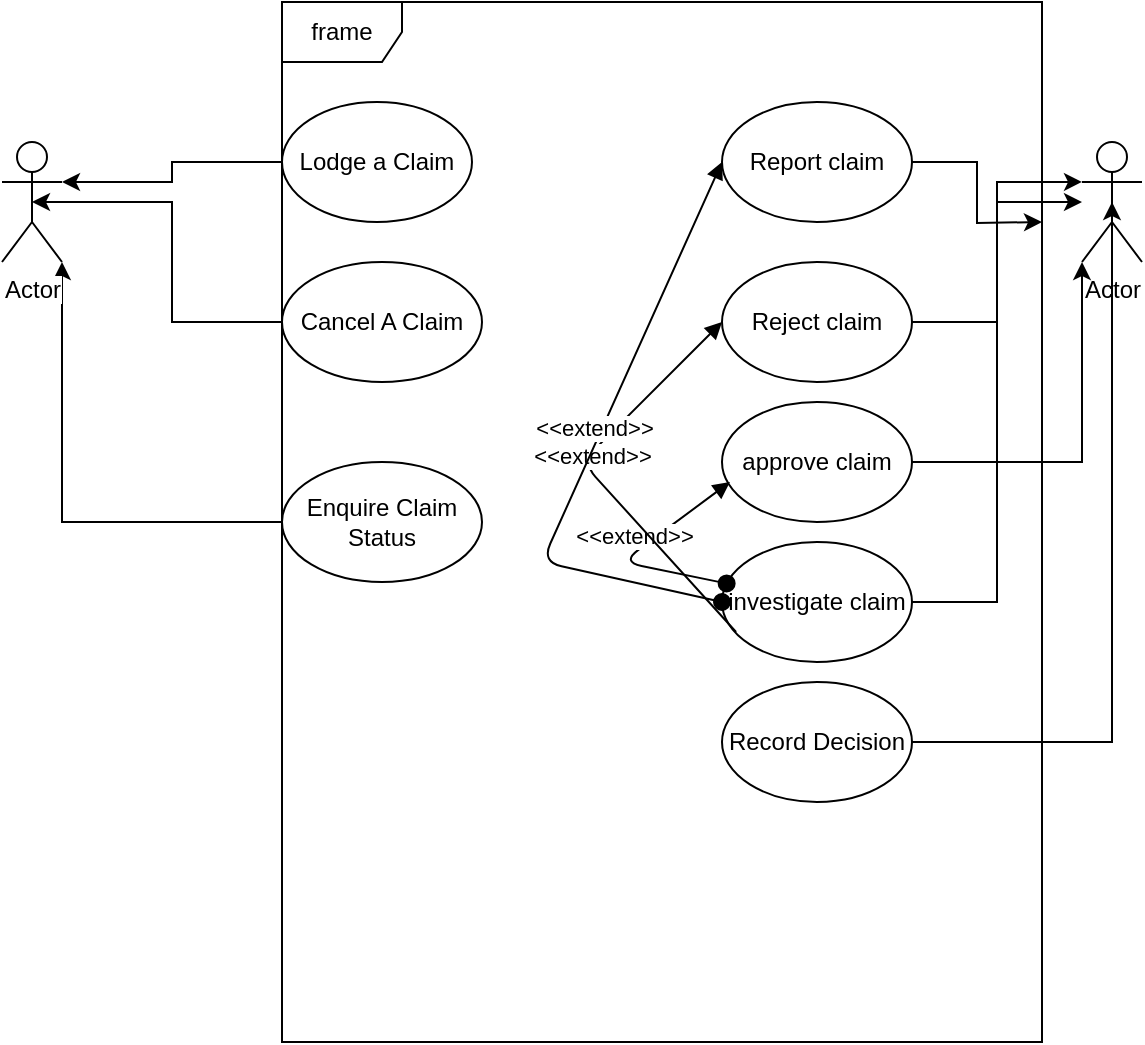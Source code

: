 <mxfile version="12.1.3" type="google" pages="1"><diagram id="anrkMuAMakqiNa4LU6b9" name="Page-1"><mxGraphModel dx="1408" dy="749" grid="1" gridSize="10" guides="1" tooltips="1" connect="1" arrows="1" fold="1" page="1" pageScale="1" pageWidth="850" pageHeight="1100" math="0" shadow="0"><root><mxCell id="0"/><mxCell id="1" parent="0"/><mxCell id="5qXI2f-2gnn4OQmH3bIN-24" style="edgeStyle=orthogonalEdgeStyle;rounded=0;orthogonalLoop=1;jettySize=auto;html=1;entryX=1;entryY=1;entryDx=0;entryDy=0;entryPerimeter=0;" edge="1" parent="1" source="5qXI2f-2gnn4OQmH3bIN-1" target="5qXI2f-2gnn4OQmH3bIN-2"><mxGeometry relative="1" as="geometry"/></mxCell><mxCell id="5qXI2f-2gnn4OQmH3bIN-1" value="frame" style="shape=umlFrame;whiteSpace=wrap;html=1;" vertex="1" parent="1"><mxGeometry x="230" y="120" width="380" height="520" as="geometry"/></mxCell><mxCell id="5qXI2f-2gnn4OQmH3bIN-2" value="Actor" style="shape=umlActor;verticalLabelPosition=bottom;labelBackgroundColor=#ffffff;verticalAlign=top;html=1;" vertex="1" parent="1"><mxGeometry x="90" y="190" width="30" height="60" as="geometry"/></mxCell><mxCell id="5qXI2f-2gnn4OQmH3bIN-3" value="Actor" style="shape=umlActor;verticalLabelPosition=bottom;labelBackgroundColor=#ffffff;verticalAlign=top;html=1;" vertex="1" parent="1"><mxGeometry x="630" y="190" width="30" height="60" as="geometry"/></mxCell><mxCell id="5qXI2f-2gnn4OQmH3bIN-22" style="edgeStyle=orthogonalEdgeStyle;rounded=0;orthogonalLoop=1;jettySize=auto;html=1;entryX=1;entryY=0.333;entryDx=0;entryDy=0;entryPerimeter=0;" edge="1" parent="1" source="5qXI2f-2gnn4OQmH3bIN-7" target="5qXI2f-2gnn4OQmH3bIN-2"><mxGeometry relative="1" as="geometry"/></mxCell><mxCell id="5qXI2f-2gnn4OQmH3bIN-7" value="Lodge a Claim" style="ellipse;whiteSpace=wrap;html=1;" vertex="1" parent="1"><mxGeometry x="230" y="170" width="95" height="60" as="geometry"/></mxCell><mxCell id="5qXI2f-2gnn4OQmH3bIN-23" style="edgeStyle=orthogonalEdgeStyle;rounded=0;orthogonalLoop=1;jettySize=auto;html=1;entryX=0.5;entryY=0.5;entryDx=0;entryDy=0;entryPerimeter=0;" edge="1" parent="1" source="5qXI2f-2gnn4OQmH3bIN-8" target="5qXI2f-2gnn4OQmH3bIN-2"><mxGeometry relative="1" as="geometry"/></mxCell><mxCell id="5qXI2f-2gnn4OQmH3bIN-8" value="Cancel A Claim" style="ellipse;whiteSpace=wrap;html=1;" vertex="1" parent="1"><mxGeometry x="230" y="250" width="100" height="60" as="geometry"/></mxCell><mxCell id="5qXI2f-2gnn4OQmH3bIN-9" value="Enquire Claim Status" style="ellipse;whiteSpace=wrap;html=1;" vertex="1" parent="1"><mxGeometry x="230" y="350" width="100" height="60" as="geometry"/></mxCell><mxCell id="5qXI2f-2gnn4OQmH3bIN-18" style="edgeStyle=orthogonalEdgeStyle;rounded=0;orthogonalLoop=1;jettySize=auto;html=1;" edge="1" parent="1" source="5qXI2f-2gnn4OQmH3bIN-10" target="5qXI2f-2gnn4OQmH3bIN-3"><mxGeometry relative="1" as="geometry"/></mxCell><mxCell id="5qXI2f-2gnn4OQmH3bIN-10" value="Reject claim" style="ellipse;whiteSpace=wrap;html=1;" vertex="1" parent="1"><mxGeometry x="450" y="250" width="95" height="60" as="geometry"/></mxCell><mxCell id="5qXI2f-2gnn4OQmH3bIN-20" style="edgeStyle=orthogonalEdgeStyle;rounded=0;orthogonalLoop=1;jettySize=auto;html=1;entryX=0;entryY=0.333;entryDx=0;entryDy=0;entryPerimeter=0;" edge="1" parent="1" source="5qXI2f-2gnn4OQmH3bIN-12" target="5qXI2f-2gnn4OQmH3bIN-3"><mxGeometry relative="1" as="geometry"/></mxCell><mxCell id="5qXI2f-2gnn4OQmH3bIN-12" value="investigate claim" style="ellipse;whiteSpace=wrap;html=1;" vertex="1" parent="1"><mxGeometry x="450" y="390" width="95" height="60" as="geometry"/></mxCell><mxCell id="5qXI2f-2gnn4OQmH3bIN-19" style="edgeStyle=orthogonalEdgeStyle;rounded=0;orthogonalLoop=1;jettySize=auto;html=1;entryX=0;entryY=1;entryDx=0;entryDy=0;entryPerimeter=0;" edge="1" parent="1" source="5qXI2f-2gnn4OQmH3bIN-13" target="5qXI2f-2gnn4OQmH3bIN-3"><mxGeometry relative="1" as="geometry"/></mxCell><mxCell id="5qXI2f-2gnn4OQmH3bIN-13" value="approve claim" style="ellipse;whiteSpace=wrap;html=1;" vertex="1" parent="1"><mxGeometry x="450" y="320" width="95" height="60" as="geometry"/></mxCell><mxCell id="5qXI2f-2gnn4OQmH3bIN-21" style="edgeStyle=orthogonalEdgeStyle;rounded=0;orthogonalLoop=1;jettySize=auto;html=1;entryX=0.5;entryY=0.5;entryDx=0;entryDy=0;entryPerimeter=0;" edge="1" parent="1" source="5qXI2f-2gnn4OQmH3bIN-14" target="5qXI2f-2gnn4OQmH3bIN-3"><mxGeometry relative="1" as="geometry"/></mxCell><mxCell id="5qXI2f-2gnn4OQmH3bIN-14" value="Record Decision" style="ellipse;whiteSpace=wrap;html=1;" vertex="1" parent="1"><mxGeometry x="450" y="460" width="95" height="60" as="geometry"/></mxCell><mxCell id="5qXI2f-2gnn4OQmH3bIN-16" style="edgeStyle=orthogonalEdgeStyle;rounded=0;orthogonalLoop=1;jettySize=auto;html=1;" edge="1" parent="1" source="5qXI2f-2gnn4OQmH3bIN-15"><mxGeometry relative="1" as="geometry"><mxPoint x="610" y="230" as="targetPoint"/></mxGeometry></mxCell><mxCell id="5qXI2f-2gnn4OQmH3bIN-15" value="Report claim" style="ellipse;whiteSpace=wrap;html=1;" vertex="1" parent="1"><mxGeometry x="450" y="170" width="95" height="60" as="geometry"/></mxCell><mxCell id="5qXI2f-2gnn4OQmH3bIN-25" value="&amp;lt;&amp;lt;extend&amp;gt;&amp;gt;" style="html=1;verticalAlign=bottom;startArrow=oval;startFill=1;endArrow=block;startSize=8;" edge="1" parent="1" source="5qXI2f-2gnn4OQmH3bIN-12"><mxGeometry width="60" relative="1" as="geometry"><mxPoint x="390" y="420" as="sourcePoint"/><mxPoint x="454" y="360" as="targetPoint"/><Array as="points"><mxPoint x="400" y="400"/></Array></mxGeometry></mxCell><mxCell id="5qXI2f-2gnn4OQmH3bIN-29" value="&amp;lt;&amp;lt;extend&amp;gt;&amp;gt;" style="html=1;verticalAlign=bottom;endArrow=block;exitX=0.074;exitY=0.75;exitDx=0;exitDy=0;exitPerimeter=0;entryX=0;entryY=0.5;entryDx=0;entryDy=0;" edge="1" parent="1" source="5qXI2f-2gnn4OQmH3bIN-12" target="5qXI2f-2gnn4OQmH3bIN-10"><mxGeometry width="80" relative="1" as="geometry"><mxPoint x="90" y="660" as="sourcePoint"/><mxPoint x="170" y="660" as="targetPoint"/><Array as="points"><mxPoint x="380" y="350"/></Array></mxGeometry></mxCell><mxCell id="5qXI2f-2gnn4OQmH3bIN-30" value="&amp;lt;&amp;lt;extend&amp;gt;&amp;gt;" style="html=1;verticalAlign=bottom;startArrow=oval;startFill=1;endArrow=block;startSize=8;exitX=0;exitY=0.5;exitDx=0;exitDy=0;entryX=0;entryY=0.5;entryDx=0;entryDy=0;" edge="1" parent="1" source="5qXI2f-2gnn4OQmH3bIN-12" target="5qXI2f-2gnn4OQmH3bIN-15"><mxGeometry width="60" relative="1" as="geometry"><mxPoint x="90" y="660" as="sourcePoint"/><mxPoint x="150" y="660" as="targetPoint"/><Array as="points"><mxPoint x="360" y="400"/></Array></mxGeometry></mxCell></root></mxGraphModel></diagram></mxfile>